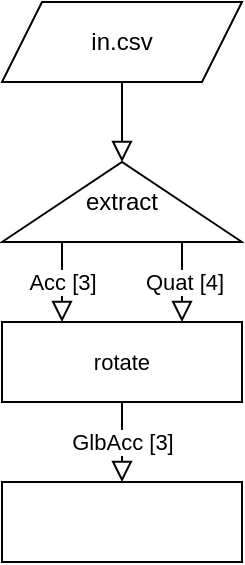 <mxfile version="17.2.4" type="github">
  <diagram id="C5RBs43oDa-KdzZeNtuy" name="Page-1">
    <mxGraphModel dx="655" dy="483" grid="1" gridSize="10" guides="1" tooltips="1" connect="1" arrows="1" fold="1" page="1" pageScale="1" pageWidth="827" pageHeight="1169" math="0" shadow="0">
      <root>
        <mxCell id="WIyWlLk6GJQsqaUBKTNV-0" />
        <mxCell id="WIyWlLk6GJQsqaUBKTNV-1" parent="WIyWlLk6GJQsqaUBKTNV-0" />
        <mxCell id="WIyWlLk6GJQsqaUBKTNV-2" value="Acc [3]" style="rounded=0;html=1;jettySize=auto;orthogonalLoop=1;fontSize=11;endArrow=block;endFill=0;endSize=8;strokeWidth=1;shadow=0;labelBackgroundColor=default;edgeStyle=orthogonalEdgeStyle;exitX=0;exitY=0.25;exitDx=0;exitDy=0;entryX=0.25;entryY=0;entryDx=0;entryDy=0;" parent="WIyWlLk6GJQsqaUBKTNV-1" source="1ziSc8JjKAgWgZRkjLOo-1" target="TaxYCBOCnqEkSOiOwnqh-9" edge="1">
          <mxGeometry relative="1" as="geometry">
            <mxPoint x="330" y="110" as="sourcePoint" />
            <mxPoint x="160" y="220" as="targetPoint" />
            <Array as="points" />
          </mxGeometry>
        </mxCell>
        <mxCell id="TaxYCBOCnqEkSOiOwnqh-1" value="Quat [4]" style="edgeStyle=orthogonalEdgeStyle;rounded=0;orthogonalLoop=1;jettySize=auto;html=1;exitX=0;exitY=0.75;exitDx=0;exitDy=0;labelBackgroundColor=default;endArrow=block;endFill=0;endSize=8;strokeWidth=1;shadow=0;" edge="1" parent="WIyWlLk6GJQsqaUBKTNV-1" source="1ziSc8JjKAgWgZRkjLOo-1">
          <mxGeometry relative="1" as="geometry">
            <mxPoint x="250" y="240" as="targetPoint" />
          </mxGeometry>
        </mxCell>
        <mxCell id="1ziSc8JjKAgWgZRkjLOo-0" value="in.csv" style="shape=parallelogram;perimeter=parallelogramPerimeter;whiteSpace=wrap;html=1;fixedSize=1;" parent="WIyWlLk6GJQsqaUBKTNV-1" vertex="1">
          <mxGeometry x="160" y="80" width="120" height="40" as="geometry" />
        </mxCell>
        <mxCell id="1ziSc8JjKAgWgZRkjLOo-1" value="extract" style="triangle;whiteSpace=wrap;html=1;rotation=0;horizontal=1;verticalAlign=middle;direction=north;" parent="WIyWlLk6GJQsqaUBKTNV-1" vertex="1">
          <mxGeometry x="160" y="160" width="120" height="40" as="geometry" />
        </mxCell>
        <mxCell id="TaxYCBOCnqEkSOiOwnqh-7" value="" style="endArrow=block;html=1;rounded=0;shadow=0;labelBackgroundColor=default;fontFamily=Helvetica;fontSize=11;fontColor=default;endSize=8;strokeColor=default;strokeWidth=1;shape=connector;endFill=0;" edge="1" parent="WIyWlLk6GJQsqaUBKTNV-1" source="1ziSc8JjKAgWgZRkjLOo-0" target="1ziSc8JjKAgWgZRkjLOo-1">
          <mxGeometry width="50" height="50" relative="1" as="geometry">
            <mxPoint x="270" y="200" as="sourcePoint" />
            <mxPoint x="320" y="150" as="targetPoint" />
          </mxGeometry>
        </mxCell>
        <mxCell id="TaxYCBOCnqEkSOiOwnqh-9" value="rotate" style="whiteSpace=wrap;html=1;fontFamily=Helvetica;fontSize=11;fontColor=default;" vertex="1" parent="WIyWlLk6GJQsqaUBKTNV-1">
          <mxGeometry x="160" y="240" width="120" height="40" as="geometry" />
        </mxCell>
        <mxCell id="TaxYCBOCnqEkSOiOwnqh-10" value="GlbAcc [3]" style="endArrow=block;html=1;rounded=0;shadow=0;labelBackgroundColor=default;fontFamily=Helvetica;fontSize=11;fontColor=default;endSize=8;strokeColor=default;strokeWidth=1;shape=connector;endFill=0;" edge="1" parent="WIyWlLk6GJQsqaUBKTNV-1" source="TaxYCBOCnqEkSOiOwnqh-9" target="TaxYCBOCnqEkSOiOwnqh-11">
          <mxGeometry width="50" height="50" relative="1" as="geometry">
            <mxPoint x="310" y="310" as="sourcePoint" />
            <mxPoint x="320" y="320" as="targetPoint" />
          </mxGeometry>
        </mxCell>
        <mxCell id="TaxYCBOCnqEkSOiOwnqh-11" value="" style="rounded=0;whiteSpace=wrap;html=1;fontFamily=Helvetica;fontSize=11;fontColor=default;" vertex="1" parent="WIyWlLk6GJQsqaUBKTNV-1">
          <mxGeometry x="160" y="320" width="120" height="40" as="geometry" />
        </mxCell>
      </root>
    </mxGraphModel>
  </diagram>
</mxfile>
